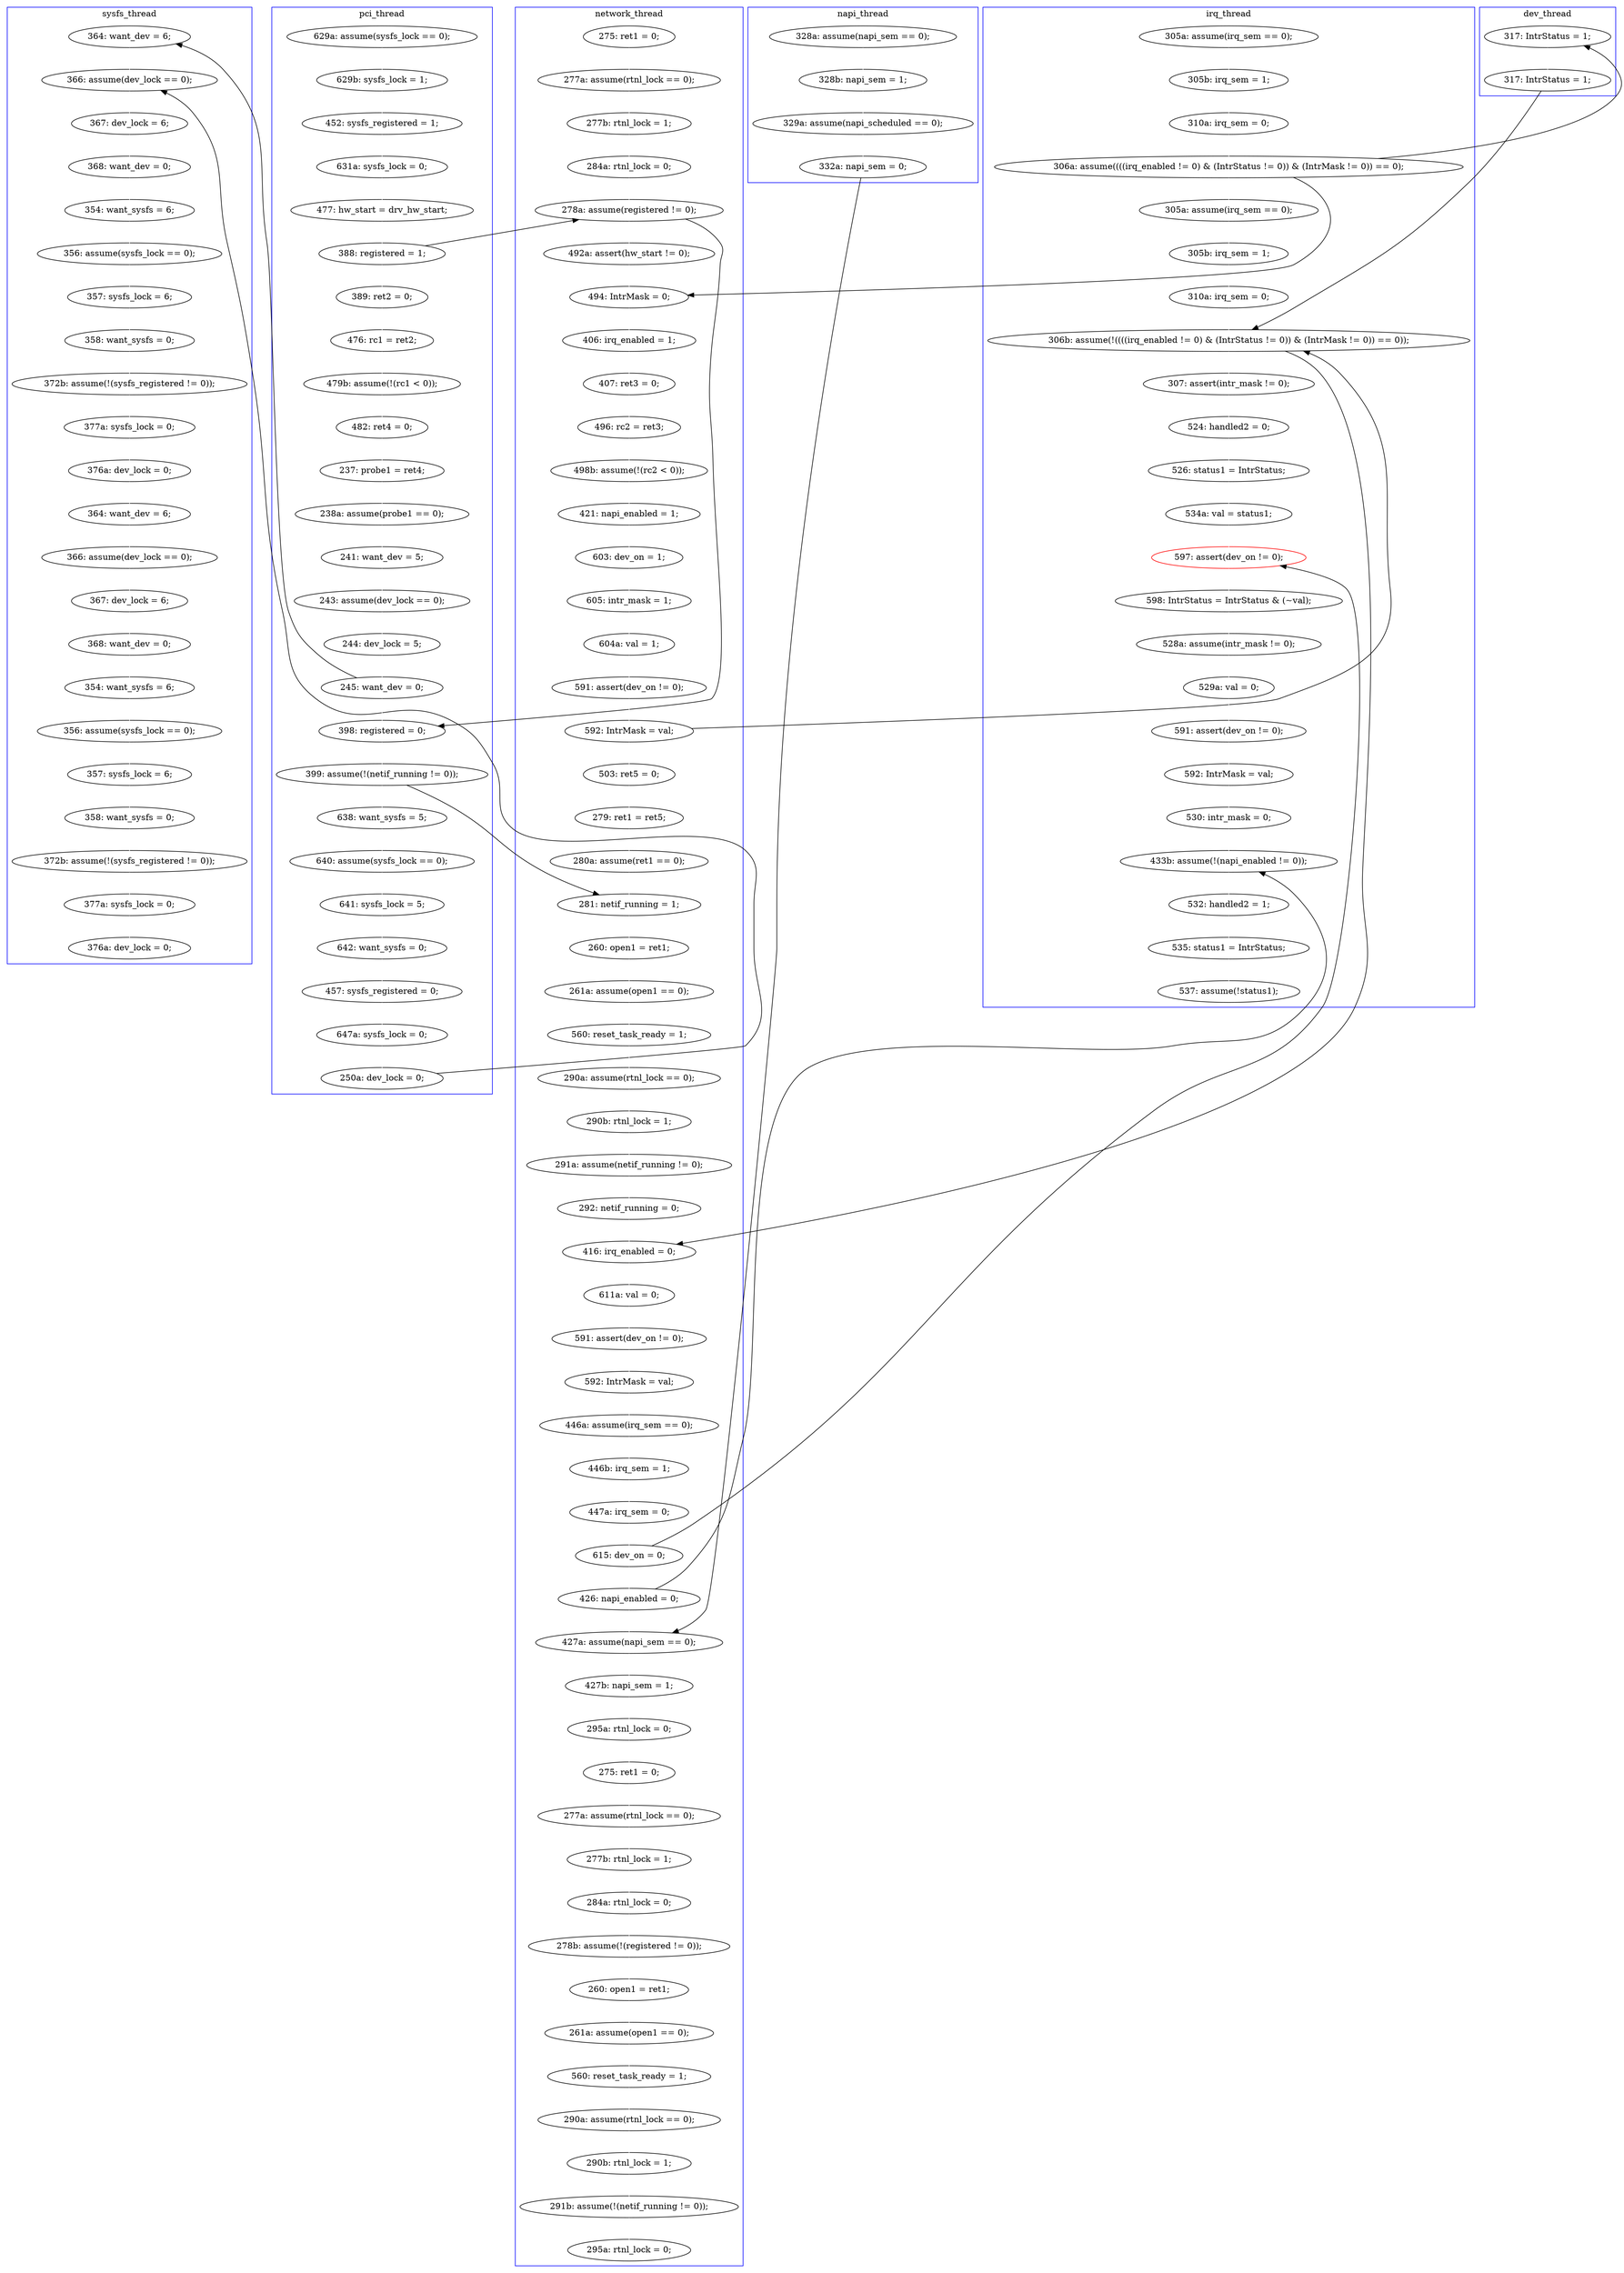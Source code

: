 digraph Counterexample {
	49 -> 52 [color = white, style = solid]
	133 -> 136 [color = white, style = solid]
	184 -> 197 [color = black, style = solid, constraint = false]
	242 -> 244 [color = white, style = solid]
	213 -> 214 [color = white, style = solid]
	167 -> 168 [color = white, style = solid]
	247 -> 248 [color = white, style = solid]
	269 -> 270 [color = white, style = solid]
	220 -> 277 [color = black, style = solid, constraint = false]
	95 -> 96 [color = white, style = solid]
	258 -> 264 [color = white, style = solid]
	135 -> 164 [color = white, style = solid]
	216 -> 220 [color = white, style = solid]
	130 -> 197 [color = black, style = solid, constraint = false]
	91 -> 94 [color = white, style = solid]
	272 -> 277 [color = white, style = solid]
	284 -> 285 [color = white, style = solid]
	285 -> 287 [color = white, style = solid]
	136 -> 139 [color = white, style = solid]
	67 -> 81 [color = white, style = solid]
	220 -> 221 [color = white, style = solid]
	222 -> 225 [color = white, style = solid]
	255 -> 258 [color = white, style = solid]
	79 -> 80 [color = white, style = solid]
	191 -> 193 [color = white, style = solid]
	279 -> 281 [color = white, style = solid]
	160 -> 163 [color = white, style = solid]
	27 -> 32 [color = white, style = solid]
	115 -> 123 [color = white, style = solid]
	26 -> 27 [color = white, style = solid]
	128 -> 130 [color = white, style = solid]
	270 -> 272 [color = white, style = solid]
	267 -> 269 [color = white, style = solid]
	175 -> 177 [color = white, style = solid]
	146 -> 155 [color = white, style = solid]
	289 -> 290 [color = white, style = solid]
	142 -> 149 [color = white, style = solid]
	195 -> 247 [color = white, style = solid]
	169 -> 170 [color = white, style = solid]
	98 -> 120 [color = white, style = solid]
	177 -> 178 [color = white, style = solid]
	190 -> 191 [color = white, style = solid]
	186 -> 187 [color = white, style = solid]
	192 -> 201 [color = white, style = solid]
	32 -> 190 [color = white, style = solid]
	80 -> 91 [color = white, style = solid]
	94 -> 95 [color = white, style = solid]
	32 -> 90 [color = black, style = solid, constraint = false]
	197 -> 201 [color = black, style = solid, constraint = false]
	107 -> 108 [color = white, style = solid]
	207 -> 208 [color = white, style = solid]
	280 -> 289 [color = white, style = solid]
	112 -> 115 [color = white, style = solid]
	126 -> 128 [color = white, style = solid]
	150 -> 151 [color = white, style = solid]
	122 -> 140 [color = black, style = solid, constraint = false]
	212 -> 213 [color = white, style = solid]
	81 -> 89 [color = white, style = solid]
	74 -> 75 [color = white, style = solid]
	64 -> 65 [color = white, style = solid]
	281 -> 308 [color = white, style = solid]
	170 -> 172 [color = white, style = solid]
	149 -> 150 [color = white, style = solid]
	254 -> 266 [color = white, style = solid]
	244 -> 255 [color = white, style = solid]
	32 -> 181 [color = black, style = solid, constraint = false]
	43 -> 102 [color = white, style = solid]
	168 -> 169 [color = white, style = solid]
	90 -> 107 [color = white, style = solid]
	123 -> 125 [color = white, style = solid]
	201 -> 205 [color = white, style = solid]
	48 -> 49 [color = white, style = solid]
	174 -> 175 [color = white, style = solid]
	139 -> 140 [color = white, style = solid]
	76 -> 79 [color = white, style = solid]
	125 -> 126 [color = white, style = solid]
	108 -> 109 [color = white, style = solid]
	165 -> 166 [color = white, style = solid]
	151 -> 157 [color = white, style = solid]
	179 -> 180 [color = white, style = solid]
	40 -> 41 [color = white, style = solid]
	230 -> 235 [color = white, style = solid]
	235 -> 236 [color = white, style = solid]
	240 -> 241 [color = white, style = solid]
	172 -> 174 [color = white, style = solid]
	25 -> 26 [color = white, style = solid]
	239 -> 240 [color = white, style = solid]
	61 -> 69 [color = white, style = solid]
	264 -> 284 [color = white, style = solid]
	216 -> 253 [color = black, style = solid, constraint = false]
	178 -> 179 [color = white, style = solid]
	248 -> 249 [color = white, style = solid]
	75 -> 76 [color = white, style = solid]
	214 -> 216 [color = white, style = solid]
	236 -> 246 [color = white, style = solid]
	102 -> 221 [color = black, style = solid, constraint = false]
	130 -> 133 [color = white, style = solid]
	120 -> 122 [color = white, style = solid]
	122 -> 142 [color = white, style = solid]
	197 -> 230 [color = white, style = solid]
	109 -> 112 [color = white, style = solid]
	225 -> 239 [color = white, style = solid]
	180 -> 195 [color = white, style = solid]
	266 -> 267 [color = white, style = solid]
	65 -> 66 [color = white, style = solid]
	205 -> 207 [color = white, style = solid]
	69 -> 74 [color = white, style = solid]
	98 -> 135 [color = black, style = solid, constraint = false]
	166 -> 167 [color = white, style = solid]
	41 -> 43 [color = white, style = solid]
	96 -> 97 [color = white, style = solid]
	66 -> 67 [color = white, style = solid]
	140 -> 143 [color = white, style = solid]
	253 -> 254 [color = white, style = solid]
	155 -> 186 [color = white, style = solid]
	97 -> 98 [color = white, style = solid]
	89 -> 90 [color = white, style = solid]
	157 -> 160 [color = white, style = solid]
	193 -> 197 [color = white, style = solid]
	163 -> 164 [color = black, style = solid, constraint = false]
	164 -> 165 [color = white, style = solid]
	277 -> 279 [color = white, style = solid]
	81 -> 120 [color = black, style = solid, constraint = false]
	52 -> 61 [color = white, style = solid]
	249 -> 280 [color = white, style = solid]
	287 -> 297 [color = white, style = solid]
	241 -> 242 [color = white, style = solid]
	208 -> 212 [color = white, style = solid]
	74 -> 81 [color = black, style = solid, constraint = false]
	246 -> 253 [color = white, style = solid]
	181 -> 184 [color = white, style = solid]
	221 -> 222 [color = white, style = solid]
	187 -> 189 [color = white, style = solid]
	189 -> 192 [color = white, style = solid]
	143 -> 146 [color = white, style = solid]
	subgraph cluster7 {
		label = dev_thread
		color = blue
		181  [label = "317: IntrStatus = 1;"]
		184  [label = "317: IntrStatus = 1;"]
	}
	subgraph cluster1 {
		label = pci_thread
		color = blue
		69  [label = "477: hw_start = drv_hw_start;"]
		61  [label = "631a: sysfs_lock = 0;"]
		97  [label = "244: dev_lock = 5;"]
		149  [label = "640: assume(sysfs_lock == 0);"]
		96  [label = "243: assume(dev_lock == 0);"]
		48  [label = "629a: assume(sysfs_lock == 0);"]
		122  [label = "399: assume(!(netif_running != 0));"]
		76  [label = "476: rc1 = ret2;"]
		95  [label = "241: want_dev = 5;"]
		79  [label = "479b: assume(!(rc1 < 0));"]
		80  [label = "482: ret4 = 0;"]
		52  [label = "452: sysfs_registered = 1;"]
		49  [label = "629b: sysfs_lock = 1;"]
		98  [label = "245: want_dev = 0;"]
		75  [label = "389: ret2 = 0;"]
		163  [label = "250a: dev_lock = 0;"]
		74  [label = "388: registered = 1;"]
		150  [label = "641: sysfs_lock = 5;"]
		151  [label = "642: want_sysfs = 0;"]
		142  [label = "638: want_sysfs = 5;"]
		94  [label = "238a: assume(probe1 == 0);"]
		91  [label = "237: probe1 = ret4;"]
		157  [label = "457: sysfs_registered = 0;"]
		120  [label = "398: registered = 0;"]
		160  [label = "647a: sysfs_lock = 0;"]
	}
	subgraph cluster4 {
		label = napi_thread
		color = blue
		102  [label = "332a: napi_sem = 0;"]
		43  [label = "329a: assume(napi_scheduled == 0);"]
		41  [label = "328b: napi_sem = 1;"]
		40  [label = "328a: assume(napi_sem == 0);"]
	}
	subgraph cluster6 {
		label = sysfs_thread
		color = blue
		167  [label = "354: want_sysfs = 6;"]
		166  [label = "368: want_dev = 0;"]
		168  [label = "356: assume(sysfs_lock == 0);"]
		172  [label = "372b: assume(!(sysfs_registered != 0));"]
		174  [label = "377a: sysfs_lock = 0;"]
		280  [label = "372b: assume(!(sysfs_registered != 0));"]
		180  [label = "368: want_dev = 0;"]
		177  [label = "364: want_dev = 6;"]
		169  [label = "357: sysfs_lock = 6;"]
		247  [label = "356: assume(sysfs_lock == 0);"]
		165  [label = "367: dev_lock = 6;"]
		289  [label = "377a: sysfs_lock = 0;"]
		179  [label = "367: dev_lock = 6;"]
		178  [label = "366: assume(dev_lock == 0);"]
		135  [label = "364: want_dev = 6;"]
		195  [label = "354: want_sysfs = 6;"]
		170  [label = "358: want_sysfs = 0;"]
		164  [label = "366: assume(dev_lock == 0);"]
		175  [label = "376a: dev_lock = 0;"]
		249  [label = "358: want_sysfs = 0;"]
		290  [label = "376a: dev_lock = 0;"]
		248  [label = "357: sysfs_lock = 6;"]
	}
	subgraph cluster3 {
		label = irq_thread
		color = blue
		193  [label = "310a: irq_sem = 0;"]
		230  [label = "307: assert(intr_mask != 0);"]
		235  [label = "524: handled2 = 0;"]
		267  [label = "529a: val = 0;"]
		236  [label = "526: status1 = IntrStatus;"]
		266  [label = "528a: assume(intr_mask != 0);"]
		27  [label = "310a: irq_sem = 0;"]
		270  [label = "592: IntrMask = val;"]
		32  [label = "306a: assume((((irq_enabled != 0) & (IntrStatus != 0)) & (IntrMask != 0)) == 0);"]
		26  [label = "305b: irq_sem = 1;"]
		279  [label = "532: handled2 = 1;"]
		272  [label = "530: intr_mask = 0;"]
		197  [label = "306b: assume(!((((irq_enabled != 0) & (IntrStatus != 0)) & (IntrMask != 0)) == 0));"]
		281  [label = "535: status1 = IntrStatus;"]
		190  [label = "305a: assume(irq_sem == 0);"]
		254  [label = "598: IntrStatus = IntrStatus & (~val);"]
		246  [label = "534a: val = status1;"]
		269  [label = "591: assert(dev_on != 0);"]
		308  [label = "537: assume(!status1);"]
		191  [label = "305b: irq_sem = 1;"]
		277  [label = "433b: assume(!(napi_enabled != 0));"]
		25  [label = "305a: assume(irq_sem == 0);"]
		253  [label = "597: assert(dev_on != 0);", color = red]
	}
	subgraph cluster2 {
		label = network_thread
		color = blue
		90  [label = "494: IntrMask = 0;"]
		201  [label = "416: irq_enabled = 0;"]
		241  [label = "277b: rtnl_lock = 1;"]
		213  [label = "446b: irq_sem = 1;"]
		136  [label = "279: ret1 = ret5;"]
		244  [label = "278b: assume(!(registered != 0));"]
		264  [label = "560: reset_task_ready = 1;"]
		108  [label = "407: ret3 = 0;"]
		284  [label = "290a: assume(rtnl_lock == 0);"]
		67  [label = "284a: rtnl_lock = 0;"]
		125  [label = "605: intr_mask = 1;"]
		64  [label = "275: ret1 = 0;"]
		112  [label = "498b: assume(!(rc2 < 0));"]
		146  [label = "261a: assume(open1 == 0);"]
		115  [label = "421: napi_enabled = 1;"]
		187  [label = "290b: rtnl_lock = 1;"]
		65  [label = "277a: assume(rtnl_lock == 0);"]
		192  [label = "292: netif_running = 0;"]
		66  [label = "277b: rtnl_lock = 1;"]
		297  [label = "295a: rtnl_lock = 0;"]
		222  [label = "427b: napi_sem = 1;"]
		205  [label = "611a: val = 0;"]
		258  [label = "261a: assume(open1 == 0);"]
		186  [label = "290a: assume(rtnl_lock == 0);"]
		221  [label = "427a: assume(napi_sem == 0);"]
		109  [label = "496: rc2 = ret3;"]
		207  [label = "591: assert(dev_on != 0);"]
		107  [label = "406: irq_enabled = 1;"]
		189  [label = "291a: assume(netif_running != 0);"]
		133  [label = "503: ret5 = 0;"]
		285  [label = "290b: rtnl_lock = 1;"]
		239  [label = "275: ret1 = 0;"]
		240  [label = "277a: assume(rtnl_lock == 0);"]
		287  [label = "291b: assume(!(netif_running != 0));"]
		143  [label = "260: open1 = ret1;"]
		255  [label = "260: open1 = ret1;"]
		214  [label = "447a: irq_sem = 0;"]
		130  [label = "592: IntrMask = val;"]
		208  [label = "592: IntrMask = val;"]
		220  [label = "426: napi_enabled = 0;"]
		216  [label = "615: dev_on = 0;"]
		126  [label = "604a: val = 1;"]
		128  [label = "591: assert(dev_on != 0);"]
		225  [label = "295a: rtnl_lock = 0;"]
		81  [label = "278a: assume(registered != 0);"]
		123  [label = "603: dev_on = 1;"]
		140  [label = "281: netif_running = 1;"]
		212  [label = "446a: assume(irq_sem == 0);"]
		242  [label = "284a: rtnl_lock = 0;"]
		139  [label = "280a: assume(ret1 == 0);"]
		89  [label = "492a: assert(hw_start != 0);"]
		155  [label = "560: reset_task_ready = 1;"]
	}
}